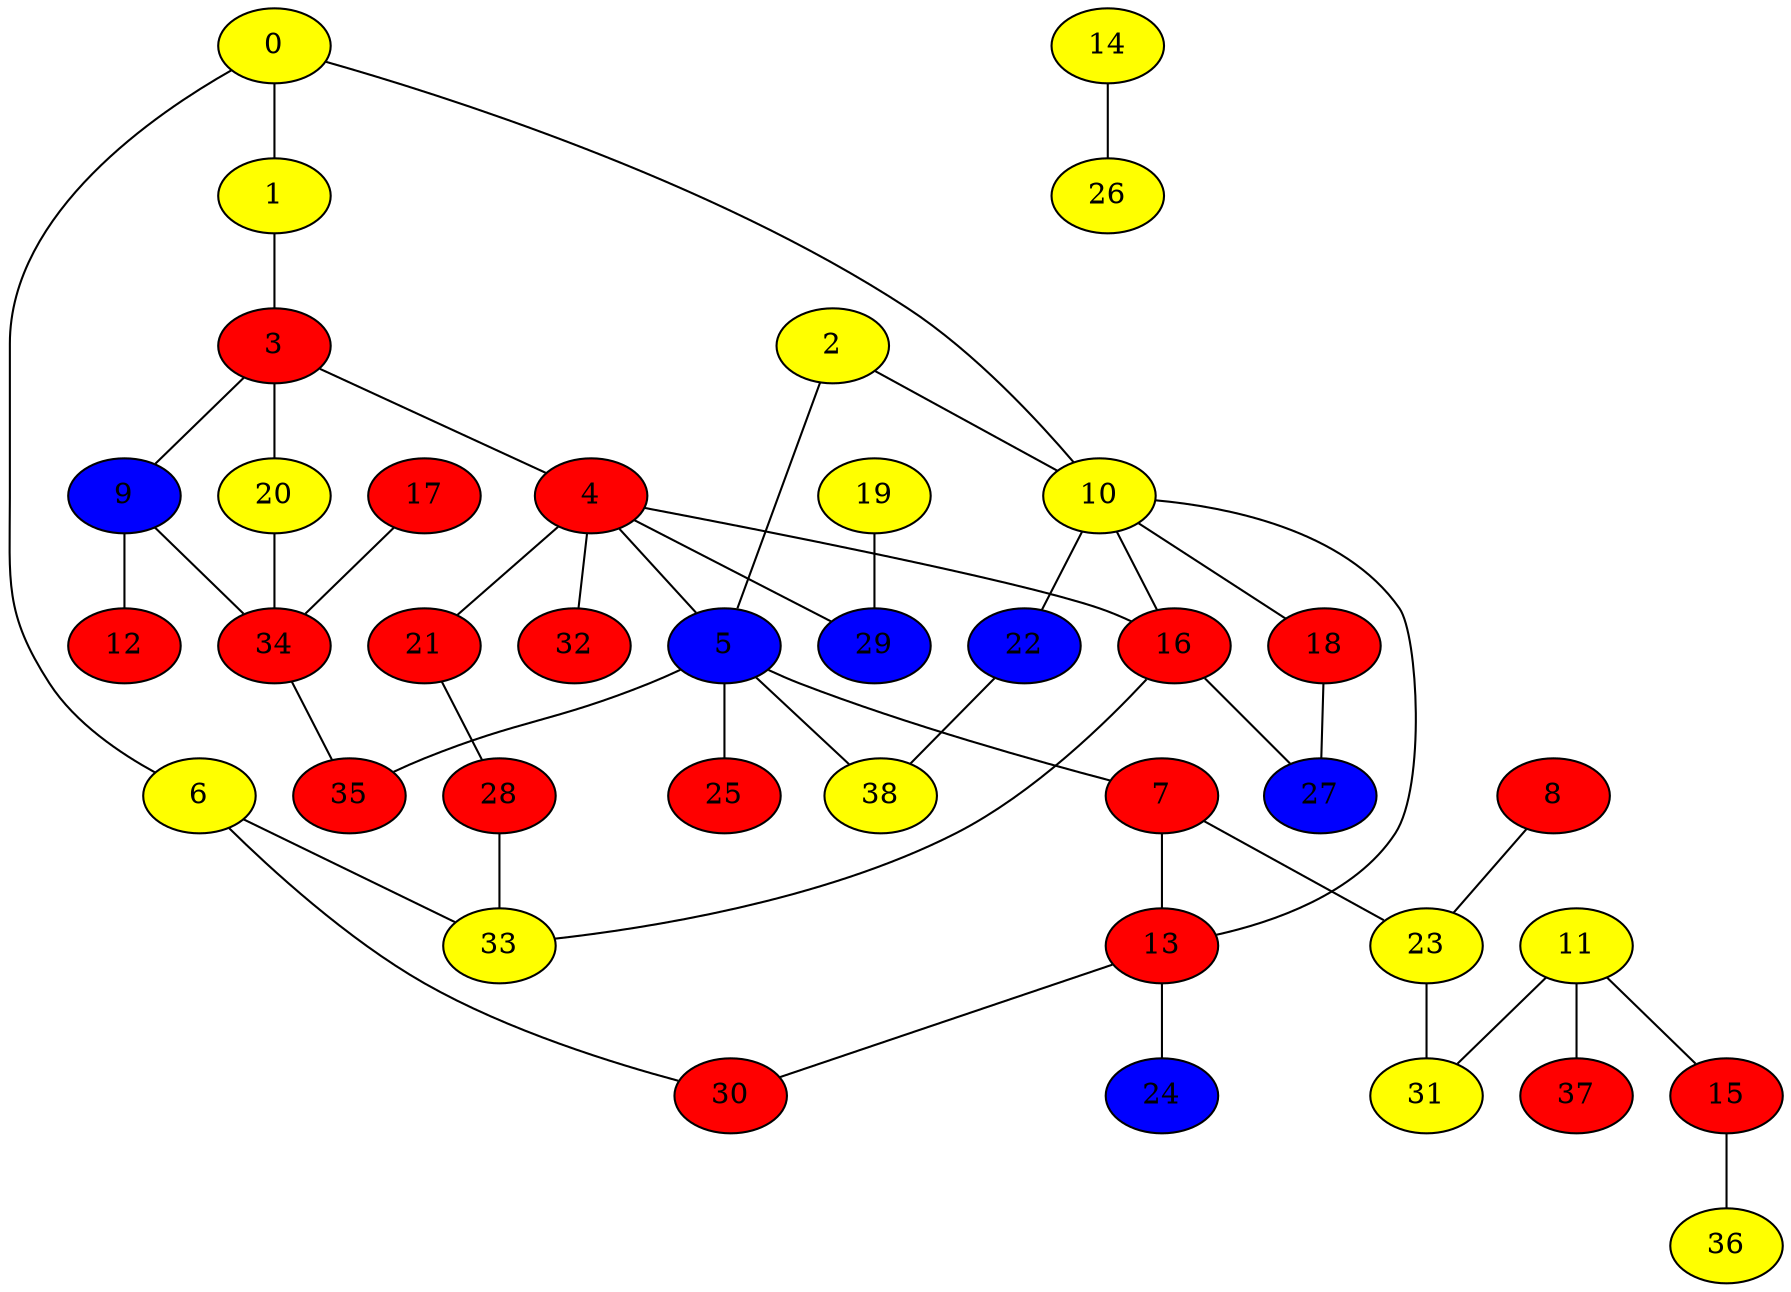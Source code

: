 graph {
0 [style = filled fillcolor = yellow];
1 [style = filled fillcolor = yellow];
2 [style = filled fillcolor = yellow];
3 [style = filled fillcolor = red];
4 [style = filled fillcolor = red];
5 [style = filled fillcolor = blue];
6 [style = filled fillcolor = yellow];
7 [style = filled fillcolor = red];
8 [style = filled fillcolor = red];
9 [style = filled fillcolor = blue];
10 [style = filled fillcolor = yellow];
11 [style = filled fillcolor = yellow];
12 [style = filled fillcolor = red];
13 [style = filled fillcolor = red];
14 [style = filled fillcolor = yellow];
15 [style = filled fillcolor = red];
16 [style = filled fillcolor = red];
17 [style = filled fillcolor = red];
18 [style = filled fillcolor = red];
19 [style = filled fillcolor = yellow];
20 [style = filled fillcolor = yellow];
21 [style = filled fillcolor = red];
22 [style = filled fillcolor = blue];
23 [style = filled fillcolor = yellow];
24 [style = filled fillcolor = blue];
25 [style = filled fillcolor = red];
26 [style = filled fillcolor = yellow];
27 [style = filled fillcolor = blue];
28 [style = filled fillcolor = red];
29 [style = filled fillcolor = blue];
30 [style = filled fillcolor = red];
31 [style = filled fillcolor = yellow];
32 [style = filled fillcolor = red];
33 [style = filled fillcolor = yellow];
34 [style = filled fillcolor = red];
35 [style = filled fillcolor = red];
36 [style = filled fillcolor = yellow];
37 [style = filled fillcolor = red];
38 [style = filled fillcolor = yellow];
1 -- 3;
0 -- 10;
0 -- 6;
0 -- 1;
2 -- 5;
2 -- 10;
3 -- 4;
3 -- 9;
3 -- 20;
4 -- 5;
4 -- 16;
4 -- 21;
4 -- 29;
4 -- 32;
5 -- 7;
5 -- 25;
5 -- 35;
5 -- 38;
6 -- 30;
6 -- 33;
7 -- 13;
7 -- 23;
8 -- 23;
9 -- 12;
9 -- 34;
10 -- 13;
10 -- 16;
10 -- 18;
10 -- 22;
11 -- 15;
11 -- 31;
11 -- 37;
13 -- 24;
13 -- 30;
14 -- 26;
15 -- 36;
16 -- 27;
16 -- 33;
17 -- 34;
18 -- 27;
19 -- 29;
20 -- 34;
21 -- 28;
22 -- 38;
23 -- 31;
28 -- 33;
34 -- 35;
}
